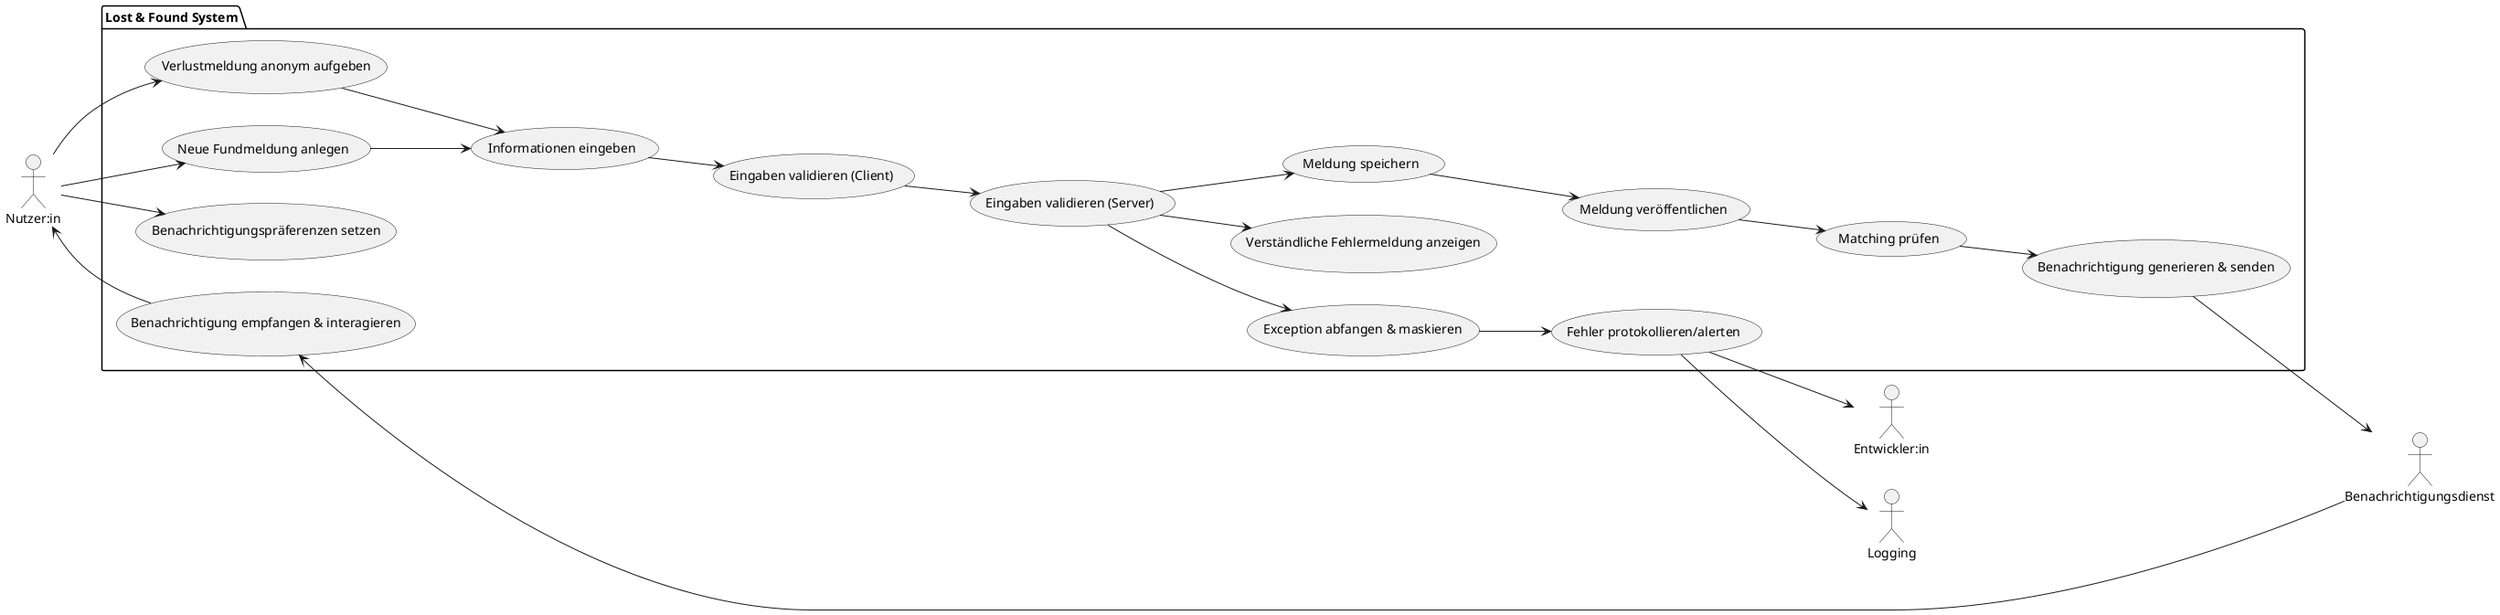 @startuml

left to right direction

actor "Nutzer:in" as stud
actor "Entwickler:in" as dev
actor "Logging" as log
actor "Benachrichtigungsdienst" as notif

package "Lost & Found System" {
  usecase "Verlustmeldung anonym aufgeben" as UC1
  usecase "Neue Fundmeldung anlegen" as UC2
  usecase "Informationen eingeben" as UC3
  usecase "Meldung speichern" as UC4
  usecase "Meldung veröffentlichen" as UC5
  usecase "Eingaben validieren (Client)" as UC6
  usecase "Eingaben validieren (Server)" as UC7
  usecase "Verständliche Fehlermeldung anzeigen" as UC8
  usecase "Exception abfangen & maskieren" as UC9
  usecase "Fehler protokollieren/alerten" as UC10
  usecase "Benachrichtigungspräferenzen setzen" as UC11
  usecase "Matching prüfen" as UC12
  usecase "Benachrichtigung generieren & senden" as UC13
  usecase "Benachrichtigung empfangen & interagieren" as UC14
}

stud --> UC1
stud --> UC2
stud --> UC11

UC1 --> UC3
UC2 --> UC3
UC3 --> UC6
UC6 --> UC7
UC7 --> UC4
UC4 --> UC5
UC5 --> UC12

UC12 --> UC13
UC13 --> notif
notif --> UC14
UC14 --> stud
UC7 --> UC8
UC7 --> UC9
UC9 --> UC10
UC10 --> log
UC10 --> dev

@enduml